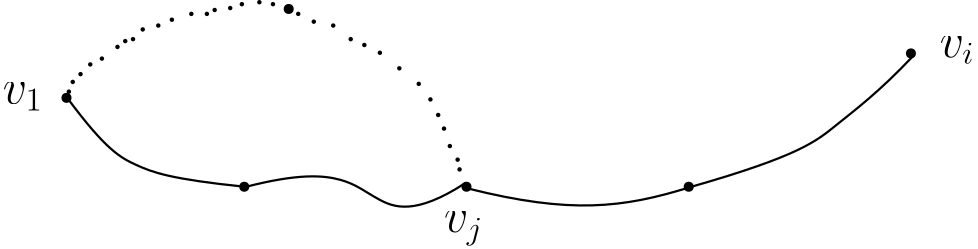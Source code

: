 <?xml version="1.0"?>
<!DOCTYPE ipe SYSTEM "ipe.dtd">
<ipe version="70206" creator="Ipe 7.2.6">
<info created="D:20161121155448" modified="D:20161121155448"/>
<ipestyle name="basic">
<symbol name="arrow/arc(spx)">
<path stroke="sym-stroke" fill="sym-stroke" pen="sym-pen">
0 0 m
-1 0.333 l
-1 -0.333 l
h
</path>
</symbol>
<symbol name="arrow/farc(spx)">
<path stroke="sym-stroke" fill="white" pen="sym-pen">
0 0 m
-1 0.333 l
-1 -0.333 l
h
</path>
</symbol>
<symbol name="arrow/ptarc(spx)">
<path stroke="sym-stroke" fill="sym-stroke" pen="sym-pen">
0 0 m
-1 0.333 l
-0.8 0 l
-1 -0.333 l
h
</path>
</symbol>
<symbol name="arrow/fptarc(spx)">
<path stroke="sym-stroke" fill="white" pen="sym-pen">
0 0 m
-1 0.333 l
-0.8 0 l
-1 -0.333 l
h
</path>
</symbol>
<symbol name="mark/circle(sx)" transformations="translations">
<path fill="sym-stroke">
0.6 0 0 0.6 0 0 e
0.4 0 0 0.4 0 0 e
</path>
</symbol>
<symbol name="mark/disk(sx)" transformations="translations">
<path fill="sym-stroke">
0.6 0 0 0.6 0 0 e
</path>
</symbol>
<symbol name="mark/fdisk(sfx)" transformations="translations">
<group>
<path fill="sym-fill">
0.5 0 0 0.5 0 0 e
</path>
<path fill="sym-stroke" fillrule="eofill">
0.6 0 0 0.6 0 0 e
0.4 0 0 0.4 0 0 e
</path>
</group>
</symbol>
<symbol name="mark/box(sx)" transformations="translations">
<path fill="sym-stroke" fillrule="eofill">
-0.6 -0.6 m
0.6 -0.6 l
0.6 0.6 l
-0.6 0.6 l
h
-0.4 -0.4 m
0.4 -0.4 l
0.4 0.4 l
-0.4 0.4 l
h
</path>
</symbol>
<symbol name="mark/square(sx)" transformations="translations">
<path fill="sym-stroke">
-0.6 -0.6 m
0.6 -0.6 l
0.6 0.6 l
-0.6 0.6 l
h
</path>
</symbol>
<symbol name="mark/fsquare(sfx)" transformations="translations">
<group>
<path fill="sym-fill">
-0.5 -0.5 m
0.5 -0.5 l
0.5 0.5 l
-0.5 0.5 l
h
</path>
<path fill="sym-stroke" fillrule="eofill">
-0.6 -0.6 m
0.6 -0.6 l
0.6 0.6 l
-0.6 0.6 l
h
-0.4 -0.4 m
0.4 -0.4 l
0.4 0.4 l
-0.4 0.4 l
h
</path>
</group>
</symbol>
<symbol name="mark/cross(sx)" transformations="translations">
<group>
<path fill="sym-stroke">
-0.43 -0.57 m
0.57 0.43 l
0.43 0.57 l
-0.57 -0.43 l
h
</path>
<path fill="sym-stroke">
-0.43 0.57 m
0.57 -0.43 l
0.43 -0.57 l
-0.57 0.43 l
h
</path>
</group>
</symbol>
<symbol name="arrow/fnormal(spx)">
<path stroke="sym-stroke" fill="white" pen="sym-pen">
0 0 m
-1 0.333 l
-1 -0.333 l
h
</path>
</symbol>
<symbol name="arrow/pointed(spx)">
<path stroke="sym-stroke" fill="sym-stroke" pen="sym-pen">
0 0 m
-1 0.333 l
-0.8 0 l
-1 -0.333 l
h
</path>
</symbol>
<symbol name="arrow/fpointed(spx)">
<path stroke="sym-stroke" fill="white" pen="sym-pen">
0 0 m
-1 0.333 l
-0.8 0 l
-1 -0.333 l
h
</path>
</symbol>
<symbol name="arrow/linear(spx)">
<path stroke="sym-stroke" pen="sym-pen">
-1 0.333 m
0 0 l
-1 -0.333 l
</path>
</symbol>
<symbol name="arrow/fdouble(spx)">
<path stroke="sym-stroke" fill="white" pen="sym-pen">
0 0 m
-1 0.333 l
-1 -0.333 l
h
-1 0 m
-2 0.333 l
-2 -0.333 l
h
</path>
</symbol>
<symbol name="arrow/double(spx)">
<path stroke="sym-stroke" fill="sym-stroke" pen="sym-pen">
0 0 m
-1 0.333 l
-1 -0.333 l
h
-1 0 m
-2 0.333 l
-2 -0.333 l
h
</path>
</symbol>
<pen name="heavier" value="0.8"/>
<pen name="fat" value="1.2"/>
<pen name="ultrafat" value="2"/>
<symbolsize name="large" value="5"/>
<symbolsize name="small" value="2"/>
<symbolsize name="tiny" value="1.1"/>
<arrowsize name="large" value="10"/>
<arrowsize name="small" value="5"/>
<arrowsize name="tiny" value="3"/>
<color name="red" value="1 0 0"/>
<color name="green" value="0 1 0"/>
<color name="blue" value="0 0 1"/>
<color name="yellow" value="1 1 0"/>
<color name="orange" value="1 0.647 0"/>
<color name="gold" value="1 0.843 0"/>
<color name="purple" value="0.627 0.125 0.941"/>
<color name="gray" value="0.745"/>
<color name="brown" value="0.647 0.165 0.165"/>
<color name="navy" value="0 0 0.502"/>
<color name="pink" value="1 0.753 0.796"/>
<color name="seagreen" value="0.18 0.545 0.341"/>
<color name="turquoise" value="0.251 0.878 0.816"/>
<color name="violet" value="0.933 0.51 0.933"/>
<color name="darkblue" value="0 0 0.545"/>
<color name="darkcyan" value="0 0.545 0.545"/>
<color name="darkgray" value="0.663"/>
<color name="darkgreen" value="0 0.392 0"/>
<color name="darkmagenta" value="0.545 0 0.545"/>
<color name="darkorange" value="1 0.549 0"/>
<color name="darkred" value="0.545 0 0"/>
<color name="lightblue" value="0.678 0.847 0.902"/>
<color name="lightcyan" value="0.878 1 1"/>
<color name="lightgray" value="0.827"/>
<color name="lightgreen" value="0.565 0.933 0.565"/>
<color name="lightyellow" value="1 1 0.878"/>
<dashstyle name="dashed" value="[4] 0"/>
<dashstyle name="dotted" value="[1 3] 0"/>
<dashstyle name="dash dotted" value="[4 2 1 2] 0"/>
<dashstyle name="dash dot dotted" value="[4 2 1 2 1 2] 0"/>
<textsize name="large" value="\large"/>
<textsize name="Large" value="\Large"/>
<textsize name="LARGE" value="\LARGE"/>
<textsize name="huge" value="\huge"/>
<textsize name="Huge" value="\Huge"/>
<textsize name="small" value="\small"/>
<textsize name="footnote" value="\footnotesize"/>
<textsize name="tiny" value="\tiny"/>
<textstyle name="center" begin="\begin{center}" end="\end{center}"/>
<textstyle name="itemize" begin="\begin{itemize}" end="\end{itemize}"/>
<textstyle name="item" begin="\begin{itemize}\item{}" end="\end{itemize}"/>
<gridsize name="4 pts" value="4"/>
<gridsize name="8 pts (~3 mm)" value="8"/>
<gridsize name="16 pts (~6 mm)" value="16"/>
<gridsize name="32 pts (~12 mm)" value="32"/>
<gridsize name="10 pts (~3.5 mm)" value="10"/>
<gridsize name="20 pts (~7 mm)" value="20"/>
<gridsize name="14 pts (~5 mm)" value="14"/>
<gridsize name="28 pts (~10 mm)" value="28"/>
<gridsize name="56 pts (~20 mm)" value="56"/>
<anglesize name="90 deg" value="90"/>
<anglesize name="60 deg" value="60"/>
<anglesize name="45 deg" value="45"/>
<anglesize name="30 deg" value="30"/>
<anglesize name="22.5 deg" value="22.5"/>
<opacity name="10%" value="0.1"/>
<opacity name="30%" value="0.3"/>
<opacity name="50%" value="0.5"/>
<opacity name="75%" value="0.75"/>
<tiling name="falling" angle="-60" step="4" width="1"/>
<tiling name="rising" angle="30" step="4" width="1"/>
</ipestyle>
<page>
<layer name="alpha"/>
<view layers="alpha" active="alpha"/>
<use layer="alpha" name="mark/disk(sx)" pos="128 720" size="normal" stroke="black"/>
<use name="mark/disk(sx)" pos="192 688" size="normal" stroke="black"/>
<use name="mark/disk(sx)" pos="272 688" size="normal" stroke="black"/>
<use name="mark/disk(sx)" pos="352 688" size="normal" stroke="black"/>
<use name="mark/disk(sx)" pos="432 736" size="normal" stroke="black"/>
<use name="mark/disk(sx)" pos="208 752" size="normal" stroke="black"/>
<path stroke="black" pen="heavier">
128.157 720.141 m
142.152 701.248
152.648 695.65
165.244 690.751
192.535 687.952 c
</path>
<path stroke="black" pen="heavier">
192.535 687.952 m
211.429 692.85
229.623 691.451
238.02 683.754
253.415 677.456
271.609 689.352 c
</path>
<path stroke="black" pen="heavier">
273.008 687.252 m
309.396 678.155
328.29 680.255
352.782 687.952 c
</path>
<path stroke="black" pen="heavier">
352.782 687.952 m
391.968 699.148
403.864 709.645
420.659 722.241
432.555 734.836 c
</path>
<path stroke="black" pen="1.6" cap="1" join="1">
128.856 722.241 m
128.856 722.241 l
</path>
<path stroke="black" pen="1.6" cap="1" join="1">
130.256 725.739 m
130.256 725.739 l
</path>
<path stroke="black" pen="1.6" cap="1" join="1">
133.055 728.539 m
133.055 728.539 l
</path>
<path stroke="black" pen="1.6" cap="1" join="1">
136.554 732.037 m
136.554 732.037 l
</path>
<path stroke="black" pen="1.6" cap="1" join="1">
140.752 734.137 m
140.752 734.137 l
</path>
<path stroke="black" pen="1.6" cap="1" join="1">
146.35 738.335 m
146.35 738.335 l
</path>
<path stroke="black" pen="1.6" cap="1" join="1">
151.949 741.134 m
151.949 741.134 l
</path>
<path stroke="black" pen="1.6" cap="1" join="1">
149.15 740.435 m
149.15 740.435 l
</path>
<path stroke="black" pen="1.6" cap="1" join="1">
155.447 744.633 m
155.447 744.633 l
</path>
<path stroke="black" pen="1.6" cap="1" join="1">
161.046 746.033 m
161.046 746.033 l
</path>
<path stroke="black" pen="1.6" cap="1" join="1">
165.944 748.132 m
165.944 748.132 l
</path>
<path stroke="black" pen="1.6" cap="1" join="1">
172.942 750.231 m
172.942 750.231 l
</path>
<path stroke="black" pen="1.6" cap="1" join="1">
178.54 750.231 m
178.54 750.231 l
</path>
<path stroke="black" pen="1.6" cap="1" join="1">
186.937 752.331 m
186.937 752.331 l
</path>
<path stroke="black" pen="1.6" cap="1" join="1">
181.339 751.631 m
181.339 751.631 l
</path>
<path stroke="black" pen="1.6" cap="1" join="1">
191.136 753.73 m
191.136 753.73 l
</path>
<path stroke="black" pen="1.6" cap="1" join="1">
197.433 754.43 m
197.433 754.43 l
</path>
<path stroke="black" pen="1.6" cap="1" join="1">
202.332 753.73 m
202.332 753.73 l
</path>
<path stroke="black" pen="1.6" cap="1" join="1">
211.429 750.231 m
211.429 750.231 l
</path>
<path stroke="black" pen="1.6" cap="1" join="1">
217.027 747.432 m
217.027 747.432 l
</path>
<path stroke="black" pen="1.6" cap="1" join="1">
224.025 746.033 m
224.025 746.033 l
</path>
<path stroke="black" pen="1.6" cap="1" join="1">
230.322 741.134 m
230.322 741.134 l
</path>
<path stroke="black" pen="1.6" cap="1" join="1">
235.221 739.035 m
235.221 739.035 l
</path>
<path stroke="black" pen="1.6" cap="1" join="1">
240.819 736.236 m
240.819 736.236 l
</path>
<path stroke="black" pen="1.6" cap="1" join="1">
247.817 730.638 m
247.817 730.638 l
</path>
<path stroke="black" pen="1.6" cap="1" join="1">
254.814 725.04 m
254.814 725.04 l
</path>
<path stroke="black" pen="1.6" cap="1" join="1">
259.013 719.442 m
259.013 719.442 l
</path>
<path stroke="black" pen="1.6" cap="1" join="1">
261.812 713.843 m
261.812 713.843 l
</path>
<path stroke="black" pen="1.6" cap="1" join="1">
263.911 708.945 m
263.911 708.945 l
</path>
<path stroke="black" pen="1.6" cap="1" join="1">
266.011 702.647 m
266.011 702.647 l
</path>
<path stroke="black" pen="1.6" cap="1" join="1">
268.81 697.749 m
268.81 697.749 l
</path>
<path stroke="black" pen="1.6" cap="1" join="1">
269.509 694.25 m
269.509 694.25 l
</path>
<text matrix="1 0 0 1 13.2956 -4.1986" transformations="translations" pos="91.7687 722.241" stroke="black" type="label" width="14.5" height="7.415" depth="2.58" valign="baseline" size="LARGE">$v_1$</text>
<text matrix="1 0 0 1 1.39953 5.59813" transformations="translations" pos="262.512 666.259" stroke="black" type="label" width="14.163" height="7.409" depth="4.91" valign="baseline" size="LARGE">$v_j$</text>
<text matrix="1 0 0 1 0 -6.2979" transformations="translations" pos="442.352 741.134" stroke="black" type="label" width="12.641" height="7.415" depth="2.58" valign="baseline" size="LARGE">$v_i$</text>
</page>
</ipe>
